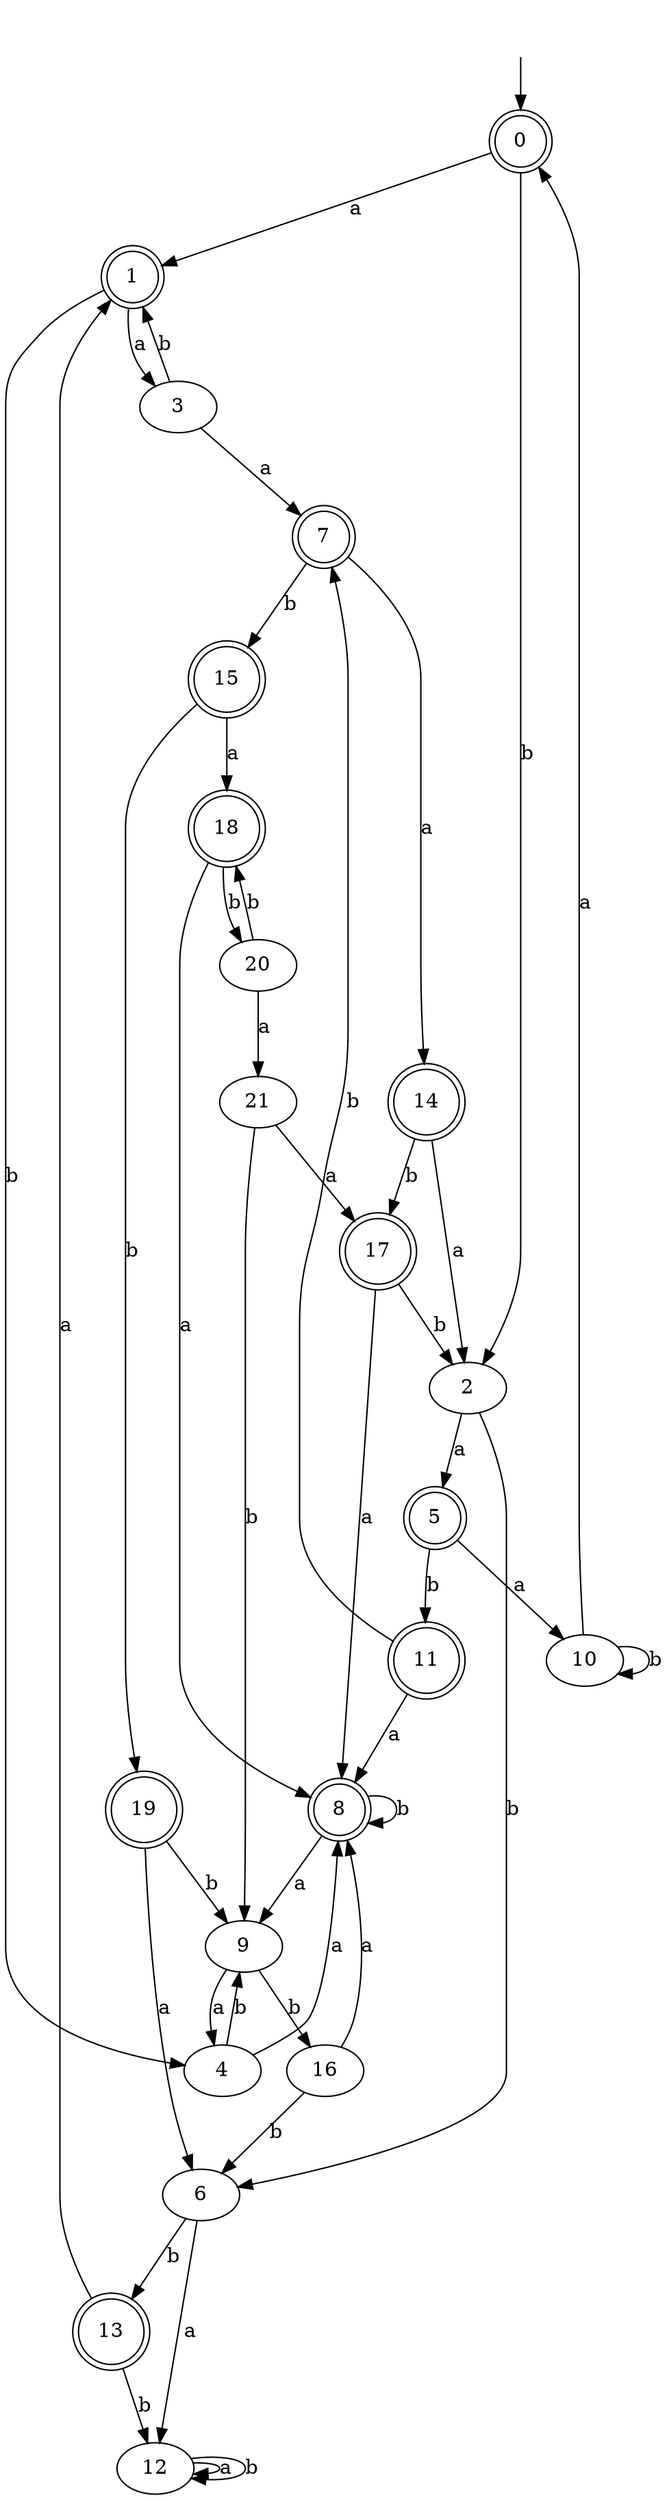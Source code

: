 digraph RandomDFA {
  __start0 [label="", shape=none];
  __start0 -> 0 [label=""];
  0 [shape=circle] [shape=doublecircle]
  0 -> 1 [label="a"]
  0 -> 2 [label="b"]
  1 [shape=doublecircle]
  1 -> 3 [label="a"]
  1 -> 4 [label="b"]
  2
  2 -> 5 [label="a"]
  2 -> 6 [label="b"]
  3
  3 -> 7 [label="a"]
  3 -> 1 [label="b"]
  4
  4 -> 8 [label="a"]
  4 -> 9 [label="b"]
  5 [shape=doublecircle]
  5 -> 10 [label="a"]
  5 -> 11 [label="b"]
  6
  6 -> 12 [label="a"]
  6 -> 13 [label="b"]
  7 [shape=doublecircle]
  7 -> 14 [label="a"]
  7 -> 15 [label="b"]
  8 [shape=doublecircle]
  8 -> 9 [label="a"]
  8 -> 8 [label="b"]
  9
  9 -> 4 [label="a"]
  9 -> 16 [label="b"]
  10
  10 -> 0 [label="a"]
  10 -> 10 [label="b"]
  11 [shape=doublecircle]
  11 -> 8 [label="a"]
  11 -> 7 [label="b"]
  12
  12 -> 12 [label="a"]
  12 -> 12 [label="b"]
  13 [shape=doublecircle]
  13 -> 1 [label="a"]
  13 -> 12 [label="b"]
  14 [shape=doublecircle]
  14 -> 2 [label="a"]
  14 -> 17 [label="b"]
  15 [shape=doublecircle]
  15 -> 18 [label="a"]
  15 -> 19 [label="b"]
  16
  16 -> 8 [label="a"]
  16 -> 6 [label="b"]
  17 [shape=doublecircle]
  17 -> 8 [label="a"]
  17 -> 2 [label="b"]
  18 [shape=doublecircle]
  18 -> 8 [label="a"]
  18 -> 20 [label="b"]
  19 [shape=doublecircle]
  19 -> 6 [label="a"]
  19 -> 9 [label="b"]
  20
  20 -> 21 [label="a"]
  20 -> 18 [label="b"]
  21
  21 -> 17 [label="a"]
  21 -> 9 [label="b"]
}
